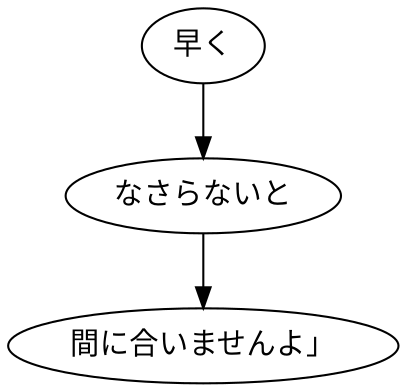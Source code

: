 digraph graph6495 {
	node0 [label="早く"];
	node1 [label="なさらないと"];
	node2 [label="間に合いませんよ」"];
	node0 -> node1;
	node1 -> node2;
}
